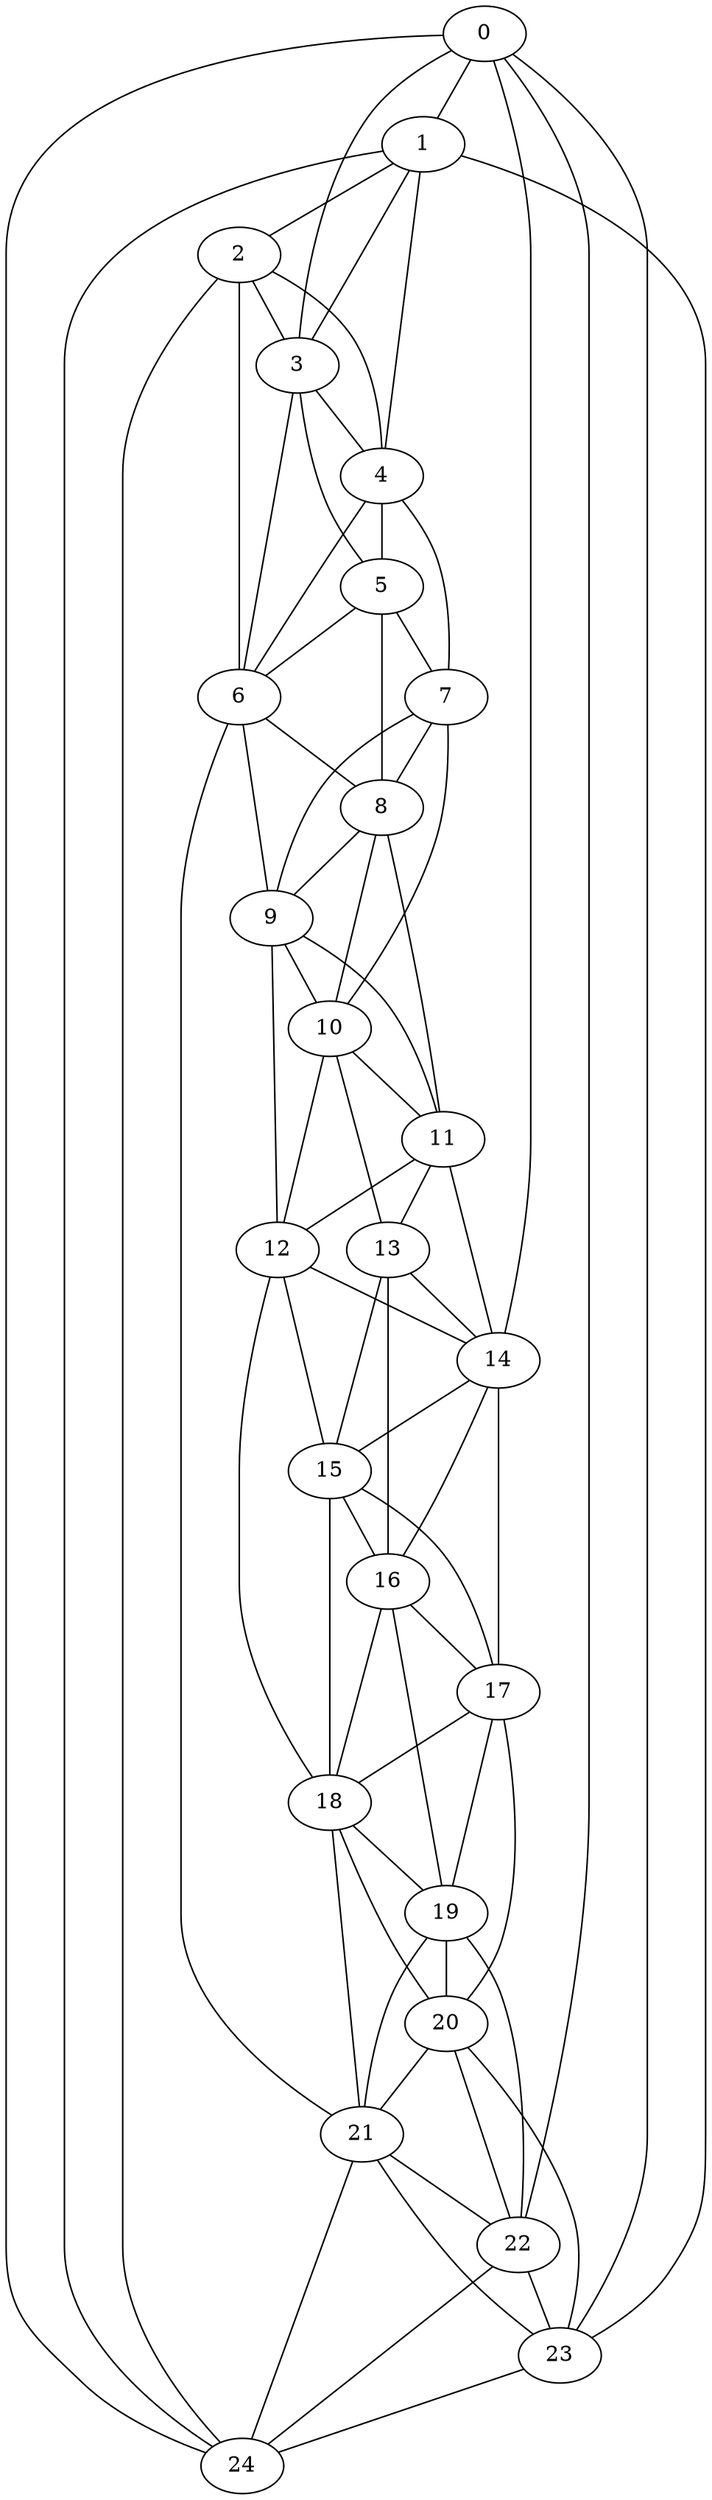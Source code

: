 strict graph "watts_strogatz_graph(25,6,0.1)" {
0;
1;
2;
3;
4;
5;
6;
7;
8;
9;
10;
11;
12;
13;
14;
15;
16;
17;
18;
19;
20;
21;
22;
23;
24;
0 -- 1  [is_available=True, prob="0.523359111198"];
0 -- 3  [is_available=True, prob="0.816998145125"];
0 -- 14  [is_available=True, prob="0.629337023566"];
0 -- 22  [is_available=True, prob="0.255867639203"];
0 -- 23  [is_available=True, prob="0.375089545155"];
0 -- 24  [is_available=True, prob="1.0"];
1 -- 2  [is_available=True, prob="0.408579339622"];
1 -- 3  [is_available=True, prob="0.65885150173"];
1 -- 4  [is_available=True, prob="0.665230830338"];
1 -- 23  [is_available=True, prob="0.122577628231"];
1 -- 24  [is_available=True, prob="0.407516593125"];
2 -- 3  [is_available=True, prob="0.886500307366"];
2 -- 4  [is_available=True, prob="0.849967049895"];
2 -- 6  [is_available=True, prob="0.5615276044"];
2 -- 24  [is_available=True, prob="0.333337415825"];
3 -- 4  [is_available=True, prob="0.287880289513"];
3 -- 5  [is_available=True, prob="1.0"];
3 -- 6  [is_available=True, prob="0.191660785461"];
4 -- 5  [is_available=True, prob="0.292004313551"];
4 -- 6  [is_available=True, prob="0.417131857121"];
4 -- 7  [is_available=True, prob="0.168548231957"];
5 -- 6  [is_available=True, prob="0.518045290257"];
5 -- 7  [is_available=True, prob="0.0602360637239"];
5 -- 8  [is_available=True, prob="0.865056613441"];
6 -- 8  [is_available=True, prob="0.423796102196"];
6 -- 9  [is_available=True, prob="0.297643742193"];
6 -- 21  [is_available=True, prob="0.971777877195"];
7 -- 8  [is_available=True, prob="0.0590728143647"];
7 -- 9  [is_available=True, prob="0.364945167268"];
7 -- 10  [is_available=True, prob="0.899512215323"];
8 -- 9  [is_available=True, prob="0.820177660244"];
8 -- 10  [is_available=True, prob="0.225272169556"];
8 -- 11  [is_available=True, prob="1.0"];
9 -- 10  [is_available=True, prob="0.0645134695096"];
9 -- 11  [is_available=True, prob="1.0"];
9 -- 12  [is_available=True, prob="0.215419164175"];
10 -- 11  [is_available=True, prob="0.357642555143"];
10 -- 12  [is_available=True, prob="0.118901205237"];
10 -- 13  [is_available=True, prob="0.346674224334"];
11 -- 12  [is_available=True, prob="0.831183919217"];
11 -- 13  [is_available=True, prob="0.332529249481"];
11 -- 14  [is_available=True, prob="0.969721973642"];
12 -- 14  [is_available=True, prob="0.613052337863"];
12 -- 15  [is_available=True, prob="0.663769173092"];
12 -- 18  [is_available=True, prob="0.79882008807"];
13 -- 14  [is_available=True, prob="1.0"];
13 -- 15  [is_available=True, prob="1.0"];
13 -- 16  [is_available=True, prob="0.767121611996"];
14 -- 15  [is_available=True, prob="0.603071762565"];
14 -- 16  [is_available=True, prob="0.242395044442"];
14 -- 17  [is_available=True, prob="0.839074490706"];
15 -- 16  [is_available=True, prob="0.827644142588"];
15 -- 17  [is_available=True, prob="0.612759371501"];
15 -- 18  [is_available=True, prob="0.337830783703"];
16 -- 17  [is_available=True, prob="0.52225100125"];
16 -- 18  [is_available=True, prob="1.0"];
16 -- 19  [is_available=True, prob="0.0571301303396"];
17 -- 18  [is_available=True, prob="0.894024407509"];
17 -- 19  [is_available=True, prob="0.991061465569"];
17 -- 20  [is_available=True, prob="0.595536764303"];
18 -- 19  [is_available=True, prob="0.106292058769"];
18 -- 20  [is_available=True, prob="0.268689341819"];
18 -- 21  [is_available=True, prob="0.804675645254"];
19 -- 20  [is_available=True, prob="0.342739537053"];
19 -- 21  [is_available=True, prob="0.341328913342"];
19 -- 22  [is_available=True, prob="0.179579102561"];
20 -- 21  [is_available=True, prob="0.799980130979"];
20 -- 22  [is_available=True, prob="0.253394446919"];
20 -- 23  [is_available=True, prob="1.0"];
21 -- 22  [is_available=True, prob="0.730987521478"];
21 -- 23  [is_available=True, prob="0.928680439933"];
21 -- 24  [is_available=True, prob="0.872615686977"];
22 -- 23  [is_available=True, prob="0.775546753859"];
22 -- 24  [is_available=True, prob="0.334102082113"];
23 -- 24  [is_available=True, prob="0.931665489762"];
}
